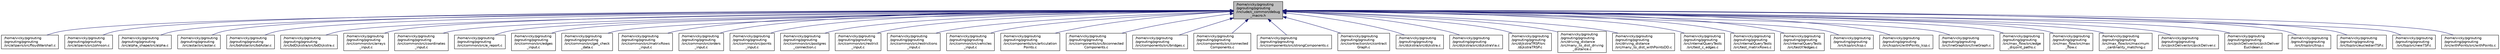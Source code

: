 digraph "/home/vicky/pgrouting/pgrouting/pgrouting/include/c_common/debug_macro.h"
{
  edge [fontname="Helvetica",fontsize="10",labelfontname="Helvetica",labelfontsize="10"];
  node [fontname="Helvetica",fontsize="10",shape=record];
  Node1 [label="/home/vicky/pgrouting\l/pgrouting/pgrouting\l/include/c_common/debug\l_macro.h",height=0.2,width=0.4,color="black", fillcolor="grey75", style="filled", fontcolor="black"];
  Node1 -> Node2 [dir="back",color="midnightblue",fontsize="10",style="solid",fontname="Helvetica"];
  Node2 [label="/home/vicky/pgrouting\l/pgrouting/pgrouting\l/src/allpairs/src/floydWarshall.c",height=0.2,width=0.4,color="black", fillcolor="white", style="filled",URL="$floydWarshall_8c.html"];
  Node1 -> Node3 [dir="back",color="midnightblue",fontsize="10",style="solid",fontname="Helvetica"];
  Node3 [label="/home/vicky/pgrouting\l/pgrouting/pgrouting\l/src/allpairs/src/johnson.c",height=0.2,width=0.4,color="black", fillcolor="white", style="filled",URL="$johnson_8c.html"];
  Node1 -> Node4 [dir="back",color="midnightblue",fontsize="10",style="solid",fontname="Helvetica"];
  Node4 [label="/home/vicky/pgrouting\l/pgrouting/pgrouting\l/src/alpha_shape/src/alpha.c",height=0.2,width=0.4,color="black", fillcolor="white", style="filled",URL="$alpha_8c.html"];
  Node1 -> Node5 [dir="back",color="midnightblue",fontsize="10",style="solid",fontname="Helvetica"];
  Node5 [label="/home/vicky/pgrouting\l/pgrouting/pgrouting\l/src/astar/src/astar.c",height=0.2,width=0.4,color="black", fillcolor="white", style="filled",URL="$astar_8c.html"];
  Node1 -> Node6 [dir="back",color="midnightblue",fontsize="10",style="solid",fontname="Helvetica"];
  Node6 [label="/home/vicky/pgrouting\l/pgrouting/pgrouting\l/src/bdAstar/src/bdAstar.c",height=0.2,width=0.4,color="black", fillcolor="white", style="filled",URL="$bdAstar_8c.html"];
  Node1 -> Node7 [dir="back",color="midnightblue",fontsize="10",style="solid",fontname="Helvetica"];
  Node7 [label="/home/vicky/pgrouting\l/pgrouting/pgrouting\l/src/bdDijkstra/src/bdDijkstra.c",height=0.2,width=0.4,color="black", fillcolor="white", style="filled",URL="$bdDijkstra_8c.html"];
  Node1 -> Node8 [dir="back",color="midnightblue",fontsize="10",style="solid",fontname="Helvetica"];
  Node8 [label="/home/vicky/pgrouting\l/pgrouting/pgrouting\l/src/common/src/arrays\l_input.c",height=0.2,width=0.4,color="black", fillcolor="white", style="filled",URL="$arrays__input_8c.html"];
  Node1 -> Node9 [dir="back",color="midnightblue",fontsize="10",style="solid",fontname="Helvetica"];
  Node9 [label="/home/vicky/pgrouting\l/pgrouting/pgrouting\l/src/common/src/coordinates\l_input.c",height=0.2,width=0.4,color="black", fillcolor="white", style="filled",URL="$coordinates__input_8c.html"];
  Node1 -> Node10 [dir="back",color="midnightblue",fontsize="10",style="solid",fontname="Helvetica"];
  Node10 [label="/home/vicky/pgrouting\l/pgrouting/pgrouting\l/src/common/src/e_report.c",height=0.2,width=0.4,color="black", fillcolor="white", style="filled",URL="$e__report_8c.html"];
  Node1 -> Node11 [dir="back",color="midnightblue",fontsize="10",style="solid",fontname="Helvetica"];
  Node11 [label="/home/vicky/pgrouting\l/pgrouting/pgrouting\l/src/common/src/edges\l_input.c",height=0.2,width=0.4,color="black", fillcolor="white", style="filled",URL="$edges__input_8c.html"];
  Node1 -> Node12 [dir="back",color="midnightblue",fontsize="10",style="solid",fontname="Helvetica"];
  Node12 [label="/home/vicky/pgrouting\l/pgrouting/pgrouting\l/src/common/src/get_check\l_data.c",height=0.2,width=0.4,color="black", fillcolor="white", style="filled",URL="$get__check__data_8c.html"];
  Node1 -> Node13 [dir="back",color="midnightblue",fontsize="10",style="solid",fontname="Helvetica"];
  Node13 [label="/home/vicky/pgrouting\l/pgrouting/pgrouting\l/src/common/src/matrixRows\l_input.c",height=0.2,width=0.4,color="black", fillcolor="white", style="filled",URL="$matrixRows__input_8c.html"];
  Node1 -> Node14 [dir="back",color="midnightblue",fontsize="10",style="solid",fontname="Helvetica"];
  Node14 [label="/home/vicky/pgrouting\l/pgrouting/pgrouting\l/src/common/src/orders\l_input.c",height=0.2,width=0.4,color="black", fillcolor="white", style="filled",URL="$orders__input_8c.html"];
  Node1 -> Node15 [dir="back",color="midnightblue",fontsize="10",style="solid",fontname="Helvetica"];
  Node15 [label="/home/vicky/pgrouting\l/pgrouting/pgrouting\l/src/common/src/points\l_input.c",height=0.2,width=0.4,color="black", fillcolor="white", style="filled",URL="$points__input_8c.html"];
  Node1 -> Node16 [dir="back",color="midnightblue",fontsize="10",style="solid",fontname="Helvetica"];
  Node16 [label="/home/vicky/pgrouting\l/pgrouting/pgrouting\l/src/common/src/postgres\l_connection.c",height=0.2,width=0.4,color="black", fillcolor="white", style="filled",URL="$postgres__connection_8c.html"];
  Node1 -> Node17 [dir="back",color="midnightblue",fontsize="10",style="solid",fontname="Helvetica"];
  Node17 [label="/home/vicky/pgrouting\l/pgrouting/pgrouting\l/src/common/src/restrict\l_input.c",height=0.2,width=0.4,color="black", fillcolor="white", style="filled",URL="$restrict__input_8c.html"];
  Node1 -> Node18 [dir="back",color="midnightblue",fontsize="10",style="solid",fontname="Helvetica"];
  Node18 [label="/home/vicky/pgrouting\l/pgrouting/pgrouting\l/src/common/src/restrictions\l_input.c",height=0.2,width=0.4,color="black", fillcolor="white", style="filled",URL="$restrictions__input_8c.html"];
  Node1 -> Node19 [dir="back",color="midnightblue",fontsize="10",style="solid",fontname="Helvetica"];
  Node19 [label="/home/vicky/pgrouting\l/pgrouting/pgrouting\l/src/common/src/vehicles\l_input.c",height=0.2,width=0.4,color="black", fillcolor="white", style="filled",URL="$vehicles__input_8c.html"];
  Node1 -> Node20 [dir="back",color="midnightblue",fontsize="10",style="solid",fontname="Helvetica"];
  Node20 [label="/home/vicky/pgrouting\l/pgrouting/pgrouting\l/src/components/src/articulation\lPoints.c",height=0.2,width=0.4,color="black", fillcolor="white", style="filled",URL="$articulationPoints_8c.html",tooltip="Connecting code with postgres. "];
  Node1 -> Node21 [dir="back",color="midnightblue",fontsize="10",style="solid",fontname="Helvetica"];
  Node21 [label="/home/vicky/pgrouting\l/pgrouting/pgrouting\l/src/components/src/biconnected\lComponents.c",height=0.2,width=0.4,color="black", fillcolor="white", style="filled",URL="$biconnectedComponents_8c.html",tooltip="Connecting code with postgres. "];
  Node1 -> Node22 [dir="back",color="midnightblue",fontsize="10",style="solid",fontname="Helvetica"];
  Node22 [label="/home/vicky/pgrouting\l/pgrouting/pgrouting\l/src/components/src/bridges.c",height=0.2,width=0.4,color="black", fillcolor="white", style="filled",URL="$bridges_8c.html",tooltip="Connecting code with postgres. "];
  Node1 -> Node23 [dir="back",color="midnightblue",fontsize="10",style="solid",fontname="Helvetica"];
  Node23 [label="/home/vicky/pgrouting\l/pgrouting/pgrouting\l/src/components/src/connected\lComponents.c",height=0.2,width=0.4,color="black", fillcolor="white", style="filled",URL="$connectedComponents_8c.html",tooltip="Connecting code with postgres. "];
  Node1 -> Node24 [dir="back",color="midnightblue",fontsize="10",style="solid",fontname="Helvetica"];
  Node24 [label="/home/vicky/pgrouting\l/pgrouting/pgrouting\l/src/components/src/strongComponents.c",height=0.2,width=0.4,color="black", fillcolor="white", style="filled",URL="$strongComponents_8c.html",tooltip="Connecting code with postgres. "];
  Node1 -> Node25 [dir="back",color="midnightblue",fontsize="10",style="solid",fontname="Helvetica"];
  Node25 [label="/home/vicky/pgrouting\l/pgrouting/pgrouting\l/src/contraction/src/contract\lGraph.c",height=0.2,width=0.4,color="black", fillcolor="white", style="filled",URL="$contractGraph_8c.html"];
  Node1 -> Node26 [dir="back",color="midnightblue",fontsize="10",style="solid",fontname="Helvetica"];
  Node26 [label="/home/vicky/pgrouting\l/pgrouting/pgrouting\l/src/dijkstra/src/dijkstra.c",height=0.2,width=0.4,color="black", fillcolor="white", style="filled",URL="$dijkstra_8c.html"];
  Node1 -> Node27 [dir="back",color="midnightblue",fontsize="10",style="solid",fontname="Helvetica"];
  Node27 [label="/home/vicky/pgrouting\l/pgrouting/pgrouting\l/src/dijkstra/src/dijkstraVia.c",height=0.2,width=0.4,color="black", fillcolor="white", style="filled",URL="$dijkstraVia_8c.html"];
  Node1 -> Node28 [dir="back",color="midnightblue",fontsize="10",style="solid",fontname="Helvetica"];
  Node28 [label="/home/vicky/pgrouting\l/pgrouting/pgrouting\l/src/dijkstraTRSP/src\l/dijkstraTRSP.c",height=0.2,width=0.4,color="black", fillcolor="white", style="filled",URL="$dijkstraTRSP_8c.html",tooltip="Connecting code with postgres. "];
  Node1 -> Node29 [dir="back",color="midnightblue",fontsize="10",style="solid",fontname="Helvetica"];
  Node29 [label="/home/vicky/pgrouting\l/pgrouting/pgrouting\l/src/driving_distance\l/src/many_to_dist_driving\l_distance.c",height=0.2,width=0.4,color="black", fillcolor="white", style="filled",URL="$many__to__dist__driving__distance_8c.html"];
  Node1 -> Node30 [dir="back",color="midnightblue",fontsize="10",style="solid",fontname="Helvetica"];
  Node30 [label="/home/vicky/pgrouting\l/pgrouting/pgrouting\l/src/driving_distance\l/src/many_to_dist_withPointsDD.c",height=0.2,width=0.4,color="black", fillcolor="white", style="filled",URL="$many__to__dist__withPointsDD_8c.html"];
  Node1 -> Node31 [dir="back",color="midnightblue",fontsize="10",style="solid",fontname="Helvetica"];
  Node31 [label="/home/vicky/pgrouting\l/pgrouting/pgrouting\l/src/internalQueryTests\l/src/test_c_edges.c",height=0.2,width=0.4,color="black", fillcolor="white", style="filled",URL="$test__c__edges_8c.html"];
  Node1 -> Node32 [dir="back",color="midnightblue",fontsize="10",style="solid",fontname="Helvetica"];
  Node32 [label="/home/vicky/pgrouting\l/pgrouting/pgrouting\l/src/internalQueryTests\l/src/test_matrixRows.c",height=0.2,width=0.4,color="black", fillcolor="white", style="filled",URL="$test__matrixRows_8c.html"];
  Node1 -> Node33 [dir="back",color="midnightblue",fontsize="10",style="solid",fontname="Helvetica"];
  Node33 [label="/home/vicky/pgrouting\l/pgrouting/pgrouting\l/src/internalQueryTests\l/src/testXYedges.c",height=0.2,width=0.4,color="black", fillcolor="white", style="filled",URL="$testXYedges_8c.html"];
  Node1 -> Node34 [dir="back",color="midnightblue",fontsize="10",style="solid",fontname="Helvetica"];
  Node34 [label="/home/vicky/pgrouting\l/pgrouting/pgrouting\l/src/ksp/src/ksp.c",height=0.2,width=0.4,color="black", fillcolor="white", style="filled",URL="$ksp_8c.html"];
  Node1 -> Node35 [dir="back",color="midnightblue",fontsize="10",style="solid",fontname="Helvetica"];
  Node35 [label="/home/vicky/pgrouting\l/pgrouting/pgrouting\l/src/ksp/src/withPoints_ksp.c",height=0.2,width=0.4,color="black", fillcolor="white", style="filled",URL="$withPoints__ksp_8c.html"];
  Node1 -> Node36 [dir="back",color="midnightblue",fontsize="10",style="solid",fontname="Helvetica"];
  Node36 [label="/home/vicky/pgrouting\l/pgrouting/pgrouting\l/src/lineGraph/src/lineGraph.c",height=0.2,width=0.4,color="black", fillcolor="white", style="filled",URL="$lineGraph_8c.html",tooltip="Connecting code with postgres. "];
  Node1 -> Node37 [dir="back",color="midnightblue",fontsize="10",style="solid",fontname="Helvetica"];
  Node37 [label="/home/vicky/pgrouting\l/pgrouting/pgrouting\l/src/max_flow/src/edge\l_disjoint_paths.c",height=0.2,width=0.4,color="black", fillcolor="white", style="filled",URL="$edge__disjoint__paths_8c.html"];
  Node1 -> Node38 [dir="back",color="midnightblue",fontsize="10",style="solid",fontname="Helvetica"];
  Node38 [label="/home/vicky/pgrouting\l/pgrouting/pgrouting\l/src/max_flow/src/max\l_flow.c",height=0.2,width=0.4,color="black", fillcolor="white", style="filled",URL="$max__flow_8c.html"];
  Node1 -> Node39 [dir="back",color="midnightblue",fontsize="10",style="solid",fontname="Helvetica"];
  Node39 [label="/home/vicky/pgrouting\l/pgrouting/pgrouting\l/src/max_flow/src/maximum\l_cardinality_matching.c",height=0.2,width=0.4,color="black", fillcolor="white", style="filled",URL="$maximum__cardinality__matching_8c.html"];
  Node1 -> Node40 [dir="back",color="midnightblue",fontsize="10",style="solid",fontname="Helvetica"];
  Node40 [label="/home/vicky/pgrouting\l/pgrouting/pgrouting\l/src/pickDeliver/src/pickDeliver.c",height=0.2,width=0.4,color="black", fillcolor="white", style="filled",URL="$pickDeliver_8c.html"];
  Node1 -> Node41 [dir="back",color="midnightblue",fontsize="10",style="solid",fontname="Helvetica"];
  Node41 [label="/home/vicky/pgrouting\l/pgrouting/pgrouting\l/src/pickDeliver/src/pickDeliver\lEuclidean.c",height=0.2,width=0.4,color="black", fillcolor="white", style="filled",URL="$pickDeliverEuclidean_8c.html"];
  Node1 -> Node42 [dir="back",color="midnightblue",fontsize="10",style="solid",fontname="Helvetica"];
  Node42 [label="/home/vicky/pgrouting\l/pgrouting/pgrouting\l/src/trsp/src/trsp.c",height=0.2,width=0.4,color="black", fillcolor="white", style="filled",URL="$trsp_8c.html"];
  Node1 -> Node43 [dir="back",color="midnightblue",fontsize="10",style="solid",fontname="Helvetica"];
  Node43 [label="/home/vicky/pgrouting\l/pgrouting/pgrouting\l/src/tsp/src/eucledianTSP.c",height=0.2,width=0.4,color="black", fillcolor="white", style="filled",URL="$eucledianTSP_8c.html"];
  Node1 -> Node44 [dir="back",color="midnightblue",fontsize="10",style="solid",fontname="Helvetica"];
  Node44 [label="/home/vicky/pgrouting\l/pgrouting/pgrouting\l/src/tsp/src/newTSP.c",height=0.2,width=0.4,color="black", fillcolor="white", style="filled",URL="$newTSP_8c.html"];
  Node1 -> Node45 [dir="back",color="midnightblue",fontsize="10",style="solid",fontname="Helvetica"];
  Node45 [label="/home/vicky/pgrouting\l/pgrouting/pgrouting\l/src/withPoints/src/withPoints.c",height=0.2,width=0.4,color="black", fillcolor="white", style="filled",URL="$withPoints_8c.html"];
}
